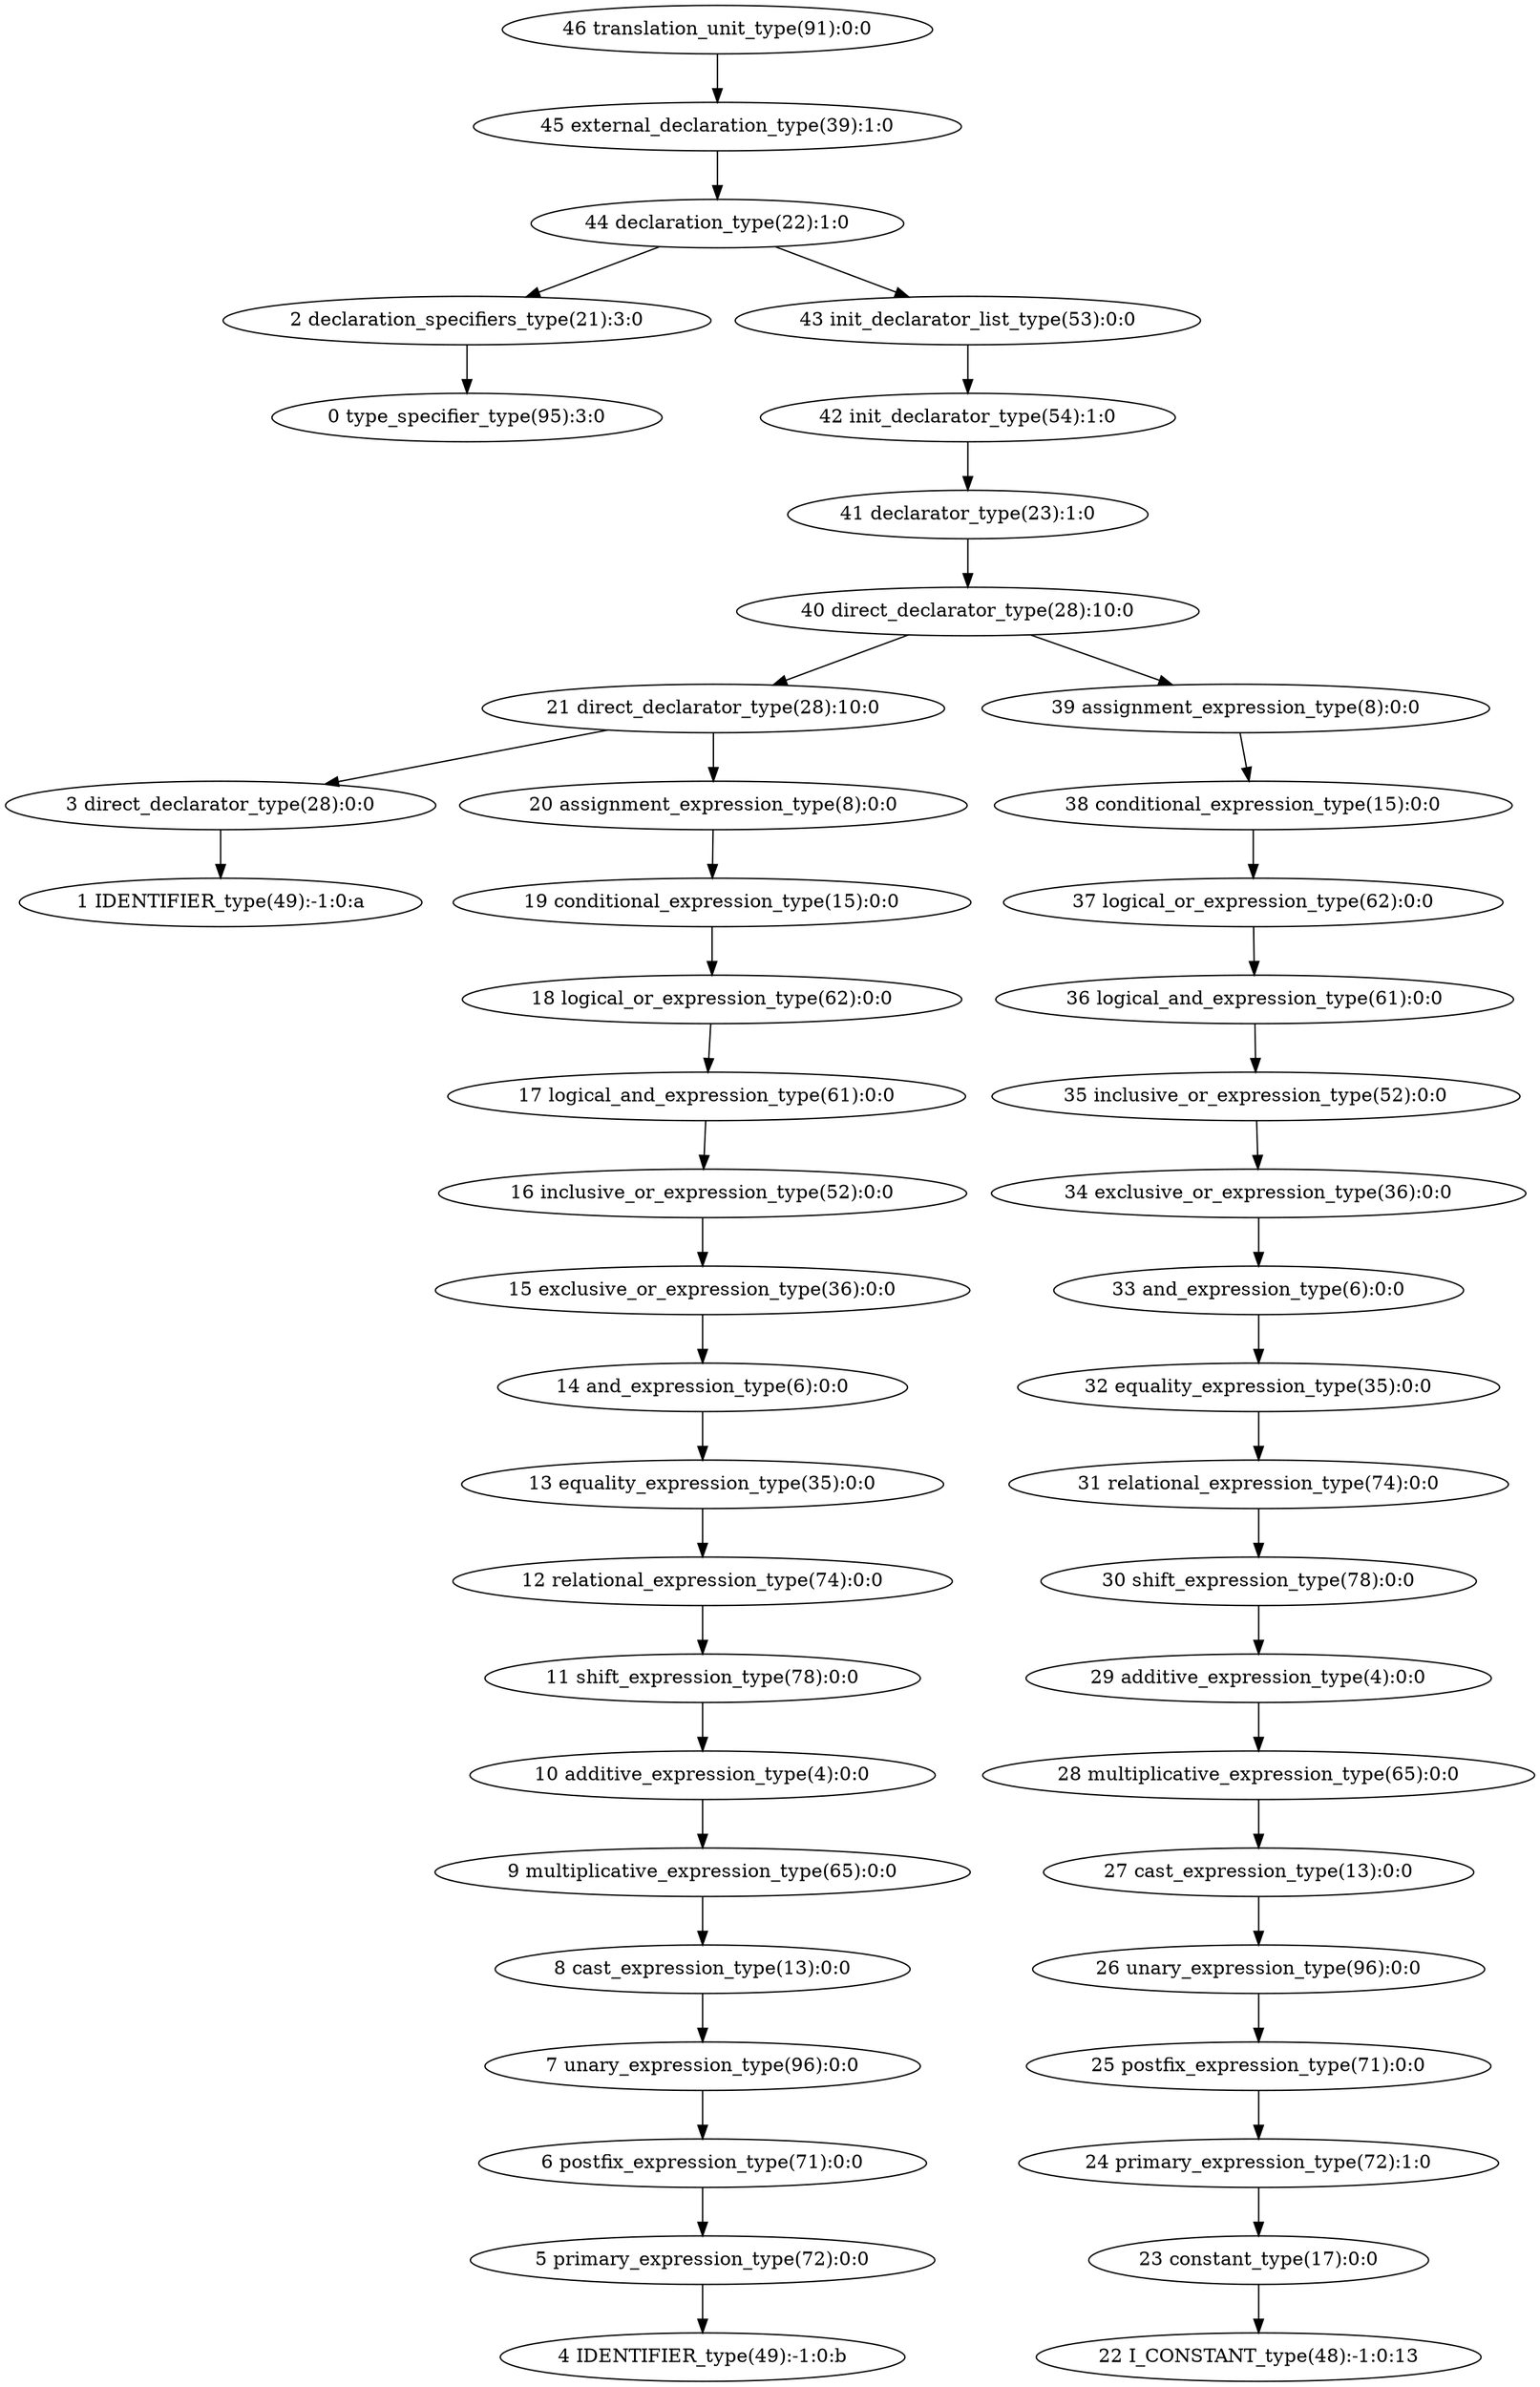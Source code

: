 digraph G{
46[label="46 translation_unit_type(91):0:0"];
45[label="45 external_declaration_type(39):1:0"];
46->45;
45[label="45 external_declaration_type(39):1:0"];
44[label="44 declaration_type(22):1:0"];
45->44;
44[label="44 declaration_type(22):1:0"];
2[label="2 declaration_specifiers_type(21):3:0"];
44->2;
2[label="2 declaration_specifiers_type(21):3:0"];
0[label="0 type_specifier_type(95):3:0"];
2->0;
0[label="0 type_specifier_type(95):3:0"];
43[label="43 init_declarator_list_type(53):0:0"];
44->43;
43[label="43 init_declarator_list_type(53):0:0"];
42[label="42 init_declarator_type(54):1:0"];
43->42;
42[label="42 init_declarator_type(54):1:0"];
41[label="41 declarator_type(23):1:0"];
42->41;
41[label="41 declarator_type(23):1:0"];
40[label="40 direct_declarator_type(28):10:0"];
41->40;
40[label="40 direct_declarator_type(28):10:0"];
21[label="21 direct_declarator_type(28):10:0"];
40->21;
21[label="21 direct_declarator_type(28):10:0"];
3[label="3 direct_declarator_type(28):0:0"];
21->3;
3[label="3 direct_declarator_type(28):0:0"];
1[label="1 IDENTIFIER_type(49):-1:0:a"];
3->1;
1[label="1 IDENTIFIER_type(49):-1:0:a"];
20[label="20 assignment_expression_type(8):0:0"];
21->20;
20[label="20 assignment_expression_type(8):0:0"];
19[label="19 conditional_expression_type(15):0:0"];
20->19;
19[label="19 conditional_expression_type(15):0:0"];
18[label="18 logical_or_expression_type(62):0:0"];
19->18;
18[label="18 logical_or_expression_type(62):0:0"];
17[label="17 logical_and_expression_type(61):0:0"];
18->17;
17[label="17 logical_and_expression_type(61):0:0"];
16[label="16 inclusive_or_expression_type(52):0:0"];
17->16;
16[label="16 inclusive_or_expression_type(52):0:0"];
15[label="15 exclusive_or_expression_type(36):0:0"];
16->15;
15[label="15 exclusive_or_expression_type(36):0:0"];
14[label="14 and_expression_type(6):0:0"];
15->14;
14[label="14 and_expression_type(6):0:0"];
13[label="13 equality_expression_type(35):0:0"];
14->13;
13[label="13 equality_expression_type(35):0:0"];
12[label="12 relational_expression_type(74):0:0"];
13->12;
12[label="12 relational_expression_type(74):0:0"];
11[label="11 shift_expression_type(78):0:0"];
12->11;
11[label="11 shift_expression_type(78):0:0"];
10[label="10 additive_expression_type(4):0:0"];
11->10;
10[label="10 additive_expression_type(4):0:0"];
9[label="9 multiplicative_expression_type(65):0:0"];
10->9;
9[label="9 multiplicative_expression_type(65):0:0"];
8[label="8 cast_expression_type(13):0:0"];
9->8;
8[label="8 cast_expression_type(13):0:0"];
7[label="7 unary_expression_type(96):0:0"];
8->7;
7[label="7 unary_expression_type(96):0:0"];
6[label="6 postfix_expression_type(71):0:0"];
7->6;
6[label="6 postfix_expression_type(71):0:0"];
5[label="5 primary_expression_type(72):0:0"];
6->5;
5[label="5 primary_expression_type(72):0:0"];
4[label="4 IDENTIFIER_type(49):-1:0:b"];
5->4;
4[label="4 IDENTIFIER_type(49):-1:0:b"];
39[label="39 assignment_expression_type(8):0:0"];
40->39;
39[label="39 assignment_expression_type(8):0:0"];
38[label="38 conditional_expression_type(15):0:0"];
39->38;
38[label="38 conditional_expression_type(15):0:0"];
37[label="37 logical_or_expression_type(62):0:0"];
38->37;
37[label="37 logical_or_expression_type(62):0:0"];
36[label="36 logical_and_expression_type(61):0:0"];
37->36;
36[label="36 logical_and_expression_type(61):0:0"];
35[label="35 inclusive_or_expression_type(52):0:0"];
36->35;
35[label="35 inclusive_or_expression_type(52):0:0"];
34[label="34 exclusive_or_expression_type(36):0:0"];
35->34;
34[label="34 exclusive_or_expression_type(36):0:0"];
33[label="33 and_expression_type(6):0:0"];
34->33;
33[label="33 and_expression_type(6):0:0"];
32[label="32 equality_expression_type(35):0:0"];
33->32;
32[label="32 equality_expression_type(35):0:0"];
31[label="31 relational_expression_type(74):0:0"];
32->31;
31[label="31 relational_expression_type(74):0:0"];
30[label="30 shift_expression_type(78):0:0"];
31->30;
30[label="30 shift_expression_type(78):0:0"];
29[label="29 additive_expression_type(4):0:0"];
30->29;
29[label="29 additive_expression_type(4):0:0"];
28[label="28 multiplicative_expression_type(65):0:0"];
29->28;
28[label="28 multiplicative_expression_type(65):0:0"];
27[label="27 cast_expression_type(13):0:0"];
28->27;
27[label="27 cast_expression_type(13):0:0"];
26[label="26 unary_expression_type(96):0:0"];
27->26;
26[label="26 unary_expression_type(96):0:0"];
25[label="25 postfix_expression_type(71):0:0"];
26->25;
25[label="25 postfix_expression_type(71):0:0"];
24[label="24 primary_expression_type(72):1:0"];
25->24;
24[label="24 primary_expression_type(72):1:0"];
23[label="23 constant_type(17):0:0"];
24->23;
23[label="23 constant_type(17):0:0"];
22[label="22 I_CONSTANT_type(48):-1:0:13"];
23->22;
22[label="22 I_CONSTANT_type(48):-1:0:13"];
}
